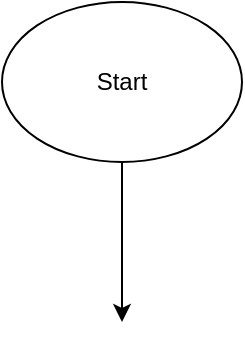 <mxfile version="12.2.4"><diagram id="dtJX6dBrIYYRlLSHezhI"><mxGraphModel dx="806" dy="510" grid="1" gridSize="10" guides="1" tooltips="1" connect="1" arrows="1" fold="1" page="1" pageScale="1" pageWidth="850" pageHeight="1100" math="0" shadow="0"><root><mxCell id="0"/><mxCell id="1" parent="0"/><mxCell id="4" value="" style="edgeStyle=orthogonalEdgeStyle;rounded=0;orthogonalLoop=1;jettySize=auto;html=1;" edge="1" parent="1" source="2"><mxGeometry relative="1" as="geometry"><mxPoint x="365" y="210" as="targetPoint"/></mxGeometry></mxCell><mxCell id="2" value="Start" style="ellipse;whiteSpace=wrap;html=1;" vertex="1" parent="1"><mxGeometry x="305" y="50" width="120" height="80" as="geometry"/></mxCell></root></mxGraphModel></diagram></mxfile>